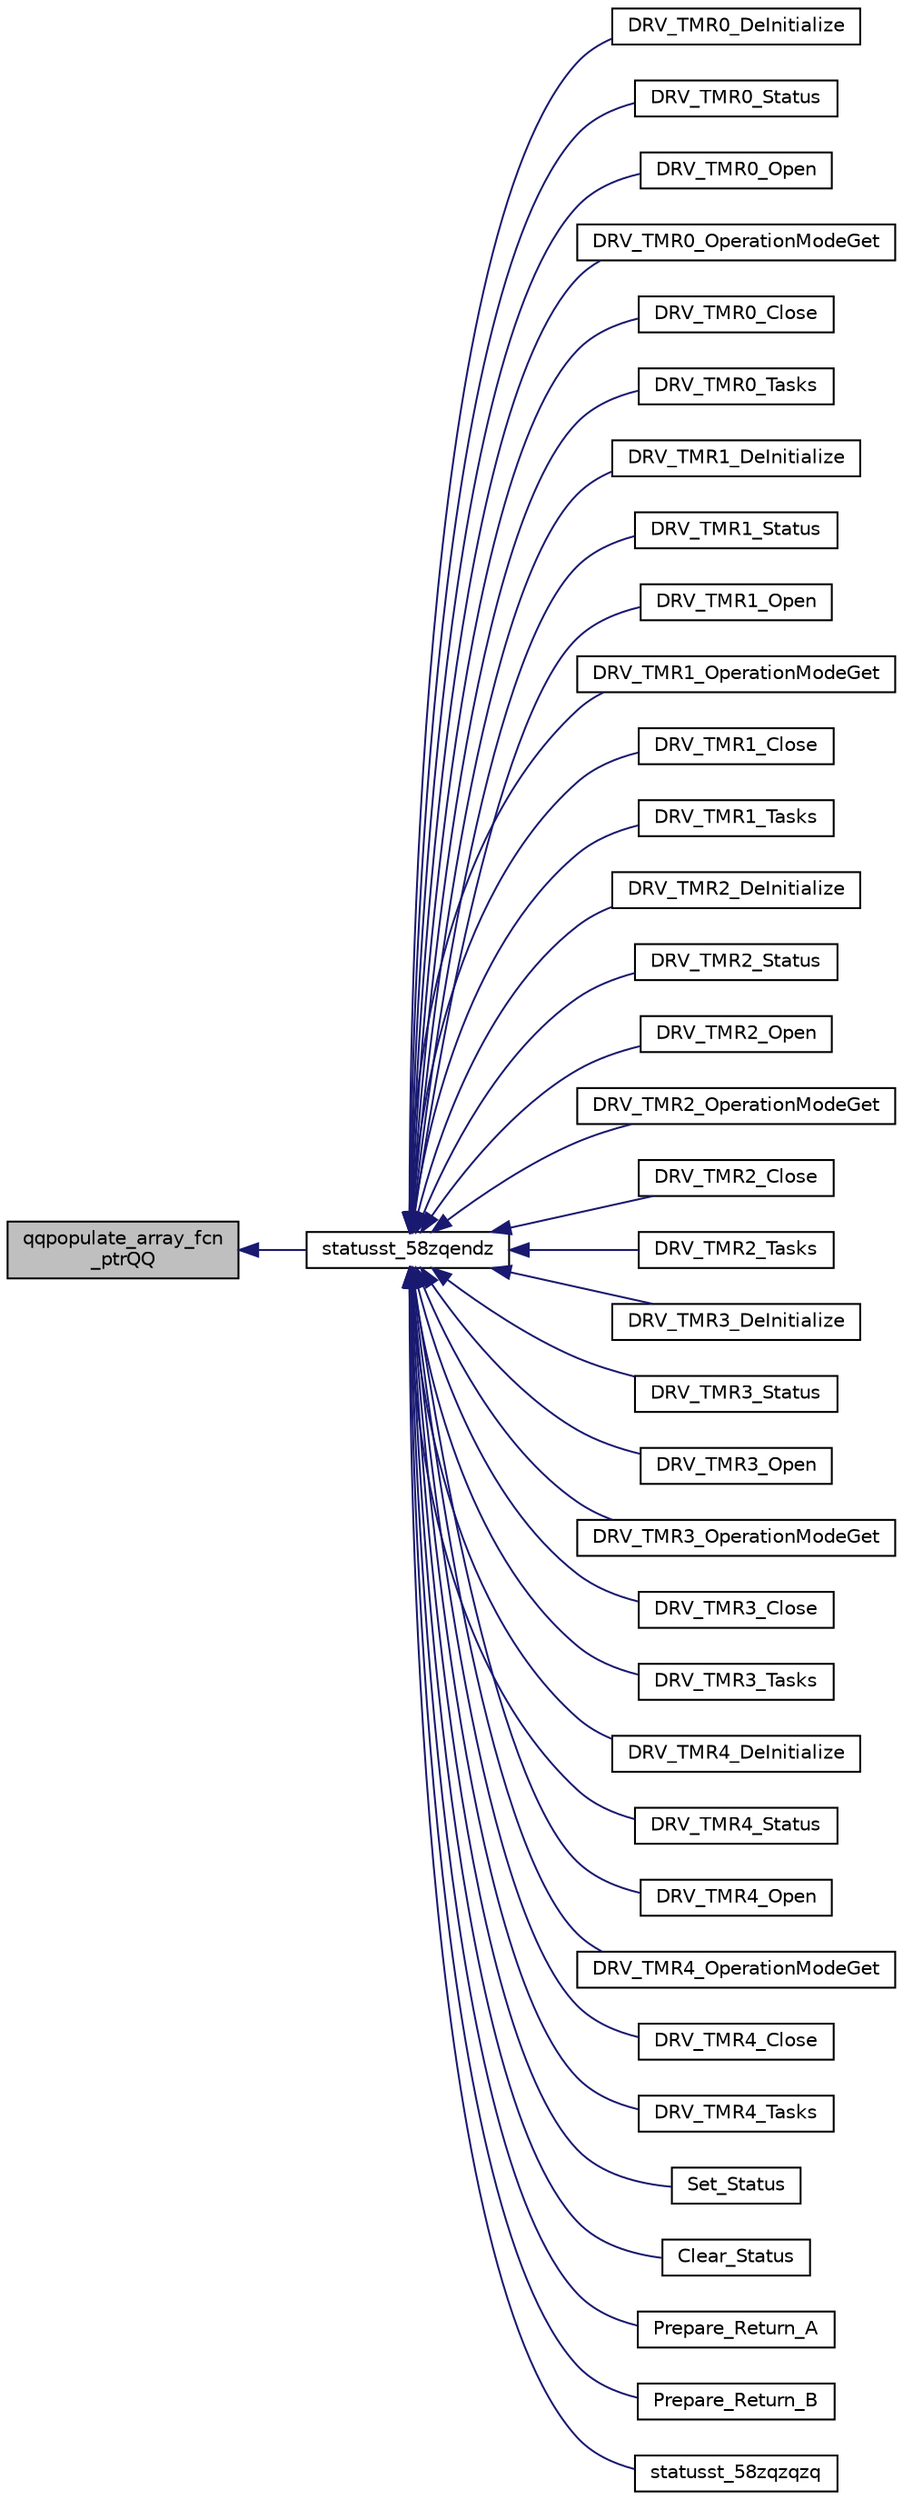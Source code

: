 digraph "qqpopulate_array_fcn_ptrQQ"
{
  edge [fontname="Helvetica",fontsize="10",labelfontname="Helvetica",labelfontsize="10"];
  node [fontname="Helvetica",fontsize="10",shape=record];
  rankdir="LR";
  Node1595 [label="qqpopulate_array_fcn\l_ptrQQ",height=0.2,width=0.4,color="black", fillcolor="grey75", style="filled", fontcolor="black"];
  Node1595 -> Node1596 [dir="back",color="midnightblue",fontsize="10",style="solid",fontname="Helvetica"];
  Node1596 [label="statusst_58zqendz",height=0.2,width=0.4,color="black", fillcolor="white", style="filled",URL="$inszt__statusst_8c.html#ae71c261c91d88b34ca3749d86c15c4f9"];
  Node1596 -> Node1597 [dir="back",color="midnightblue",fontsize="10",style="solid",fontname="Helvetica"];
  Node1597 [label="DRV_TMR0_DeInitialize",height=0.2,width=0.4,color="black", fillcolor="white", style="filled",URL="$inszt__statusst_8c.html#ac35e22ce2277246569aa15a0142f42de"];
  Node1596 -> Node1598 [dir="back",color="midnightblue",fontsize="10",style="solid",fontname="Helvetica"];
  Node1598 [label="DRV_TMR0_Status",height=0.2,width=0.4,color="black", fillcolor="white", style="filled",URL="$inszt__statusst_8c.html#aa0b45abb3787c0b80fba63077983fda6"];
  Node1596 -> Node1599 [dir="back",color="midnightblue",fontsize="10",style="solid",fontname="Helvetica"];
  Node1599 [label="DRV_TMR0_Open",height=0.2,width=0.4,color="black", fillcolor="white", style="filled",URL="$inszt__statusst_8c.html#a6185be0b1acc5308100e9c168c6d9882"];
  Node1596 -> Node1600 [dir="back",color="midnightblue",fontsize="10",style="solid",fontname="Helvetica"];
  Node1600 [label="DRV_TMR0_OperationModeGet",height=0.2,width=0.4,color="black", fillcolor="white", style="filled",URL="$inszt__statusst_8c.html#a75154e72363837310412c5f0f77ca99b"];
  Node1596 -> Node1601 [dir="back",color="midnightblue",fontsize="10",style="solid",fontname="Helvetica"];
  Node1601 [label="DRV_TMR0_Close",height=0.2,width=0.4,color="black", fillcolor="white", style="filled",URL="$inszt__statusst_8c.html#a32eae35a1e64a44969e70c746ec9cdc2"];
  Node1596 -> Node1602 [dir="back",color="midnightblue",fontsize="10",style="solid",fontname="Helvetica"];
  Node1602 [label="DRV_TMR0_Tasks",height=0.2,width=0.4,color="black", fillcolor="white", style="filled",URL="$inszt__statusst_8c.html#a074ed24077060483c762988f726d23e9"];
  Node1596 -> Node1603 [dir="back",color="midnightblue",fontsize="10",style="solid",fontname="Helvetica"];
  Node1603 [label="DRV_TMR1_DeInitialize",height=0.2,width=0.4,color="black", fillcolor="white", style="filled",URL="$inszt__statusst_8c.html#abf7739f5097a1ceff5268ea070a35c9e"];
  Node1596 -> Node1604 [dir="back",color="midnightblue",fontsize="10",style="solid",fontname="Helvetica"];
  Node1604 [label="DRV_TMR1_Status",height=0.2,width=0.4,color="black", fillcolor="white", style="filled",URL="$inszt__statusst_8c.html#af0b509a65d0cc40830845f905e72f383"];
  Node1596 -> Node1605 [dir="back",color="midnightblue",fontsize="10",style="solid",fontname="Helvetica"];
  Node1605 [label="DRV_TMR1_Open",height=0.2,width=0.4,color="black", fillcolor="white", style="filled",URL="$inszt__statusst_8c.html#ac23662f1a2e62aff3d8576b4fb403b5e"];
  Node1596 -> Node1606 [dir="back",color="midnightblue",fontsize="10",style="solid",fontname="Helvetica"];
  Node1606 [label="DRV_TMR1_OperationModeGet",height=0.2,width=0.4,color="black", fillcolor="white", style="filled",URL="$inszt__statusst_8c.html#a2ddcb52c248a14db2f5d3cc2b8396b4d"];
  Node1596 -> Node1607 [dir="back",color="midnightblue",fontsize="10",style="solid",fontname="Helvetica"];
  Node1607 [label="DRV_TMR1_Close",height=0.2,width=0.4,color="black", fillcolor="white", style="filled",URL="$inszt__statusst_8c.html#a6a5cde4bb2a1f040394eff6085aa1d59"];
  Node1596 -> Node1608 [dir="back",color="midnightblue",fontsize="10",style="solid",fontname="Helvetica"];
  Node1608 [label="DRV_TMR1_Tasks",height=0.2,width=0.4,color="black", fillcolor="white", style="filled",URL="$inszt__statusst_8c.html#a0c01e1083b80ad88b2bc0fae758b1f0e"];
  Node1596 -> Node1609 [dir="back",color="midnightblue",fontsize="10",style="solid",fontname="Helvetica"];
  Node1609 [label="DRV_TMR2_DeInitialize",height=0.2,width=0.4,color="black", fillcolor="white", style="filled",URL="$inszt__statusst_8c.html#a0aa800750e31f5d3aea0afcd7faa41fe"];
  Node1596 -> Node1610 [dir="back",color="midnightblue",fontsize="10",style="solid",fontname="Helvetica"];
  Node1610 [label="DRV_TMR2_Status",height=0.2,width=0.4,color="black", fillcolor="white", style="filled",URL="$inszt__statusst_8c.html#ab66021f387d5cbb3e7ab20b7718aa773"];
  Node1596 -> Node1611 [dir="back",color="midnightblue",fontsize="10",style="solid",fontname="Helvetica"];
  Node1611 [label="DRV_TMR2_Open",height=0.2,width=0.4,color="black", fillcolor="white", style="filled",URL="$inszt__statusst_8c.html#ae3ec2e7d926f1dfcf4d5b4ec3f4452b1"];
  Node1596 -> Node1612 [dir="back",color="midnightblue",fontsize="10",style="solid",fontname="Helvetica"];
  Node1612 [label="DRV_TMR2_OperationModeGet",height=0.2,width=0.4,color="black", fillcolor="white", style="filled",URL="$inszt__statusst_8c.html#aaec612bc5ca6823e226aa9e168f0f7e4"];
  Node1596 -> Node1613 [dir="back",color="midnightblue",fontsize="10",style="solid",fontname="Helvetica"];
  Node1613 [label="DRV_TMR2_Close",height=0.2,width=0.4,color="black", fillcolor="white", style="filled",URL="$inszt__statusst_8c.html#a5ad44e5f36f8a566c396331e7c08c15d"];
  Node1596 -> Node1614 [dir="back",color="midnightblue",fontsize="10",style="solid",fontname="Helvetica"];
  Node1614 [label="DRV_TMR2_Tasks",height=0.2,width=0.4,color="black", fillcolor="white", style="filled",URL="$inszt__statusst_8c.html#a4cae103296c260a0cacd0bfbb02abec6"];
  Node1596 -> Node1615 [dir="back",color="midnightblue",fontsize="10",style="solid",fontname="Helvetica"];
  Node1615 [label="DRV_TMR3_DeInitialize",height=0.2,width=0.4,color="black", fillcolor="white", style="filled",URL="$inszt__statusst_8c.html#a51119949a1b0dc2ade9d15cd3eef3cf9"];
  Node1596 -> Node1616 [dir="back",color="midnightblue",fontsize="10",style="solid",fontname="Helvetica"];
  Node1616 [label="DRV_TMR3_Status",height=0.2,width=0.4,color="black", fillcolor="white", style="filled",URL="$inszt__statusst_8c.html#ab337820f2261ee63bfbdbe91f999de92"];
  Node1596 -> Node1617 [dir="back",color="midnightblue",fontsize="10",style="solid",fontname="Helvetica"];
  Node1617 [label="DRV_TMR3_Open",height=0.2,width=0.4,color="black", fillcolor="white", style="filled",URL="$inszt__statusst_8c.html#a14def85d2721c6fe7a0f52e5da985745"];
  Node1596 -> Node1618 [dir="back",color="midnightblue",fontsize="10",style="solid",fontname="Helvetica"];
  Node1618 [label="DRV_TMR3_OperationModeGet",height=0.2,width=0.4,color="black", fillcolor="white", style="filled",URL="$inszt__statusst_8c.html#aba3d374b5742c8fed77fb9c5125906e8"];
  Node1596 -> Node1619 [dir="back",color="midnightblue",fontsize="10",style="solid",fontname="Helvetica"];
  Node1619 [label="DRV_TMR3_Close",height=0.2,width=0.4,color="black", fillcolor="white", style="filled",URL="$inszt__statusst_8c.html#a5dd9fa4b5c96ae83f17ed22952b3526b"];
  Node1596 -> Node1620 [dir="back",color="midnightblue",fontsize="10",style="solid",fontname="Helvetica"];
  Node1620 [label="DRV_TMR3_Tasks",height=0.2,width=0.4,color="black", fillcolor="white", style="filled",URL="$inszt__statusst_8c.html#ac4622292b2dab66f9b5ae9778db08478"];
  Node1596 -> Node1621 [dir="back",color="midnightblue",fontsize="10",style="solid",fontname="Helvetica"];
  Node1621 [label="DRV_TMR4_DeInitialize",height=0.2,width=0.4,color="black", fillcolor="white", style="filled",URL="$inszt__statusst_8c.html#a24315793d9553d184024aea496534bc5"];
  Node1596 -> Node1622 [dir="back",color="midnightblue",fontsize="10",style="solid",fontname="Helvetica"];
  Node1622 [label="DRV_TMR4_Status",height=0.2,width=0.4,color="black", fillcolor="white", style="filled",URL="$inszt__statusst_8c.html#aeb55a9257642cf221bcb641b25033668"];
  Node1596 -> Node1623 [dir="back",color="midnightblue",fontsize="10",style="solid",fontname="Helvetica"];
  Node1623 [label="DRV_TMR4_Open",height=0.2,width=0.4,color="black", fillcolor="white", style="filled",URL="$inszt__statusst_8c.html#a6e2c39c5a9d8b23859be0e673b43b1b9"];
  Node1596 -> Node1624 [dir="back",color="midnightblue",fontsize="10",style="solid",fontname="Helvetica"];
  Node1624 [label="DRV_TMR4_OperationModeGet",height=0.2,width=0.4,color="black", fillcolor="white", style="filled",URL="$inszt__statusst_8c.html#ad47780c4b3a36ef4f64841b0106a751d"];
  Node1596 -> Node1625 [dir="back",color="midnightblue",fontsize="10",style="solid",fontname="Helvetica"];
  Node1625 [label="DRV_TMR4_Close",height=0.2,width=0.4,color="black", fillcolor="white", style="filled",URL="$inszt__statusst_8c.html#abca98245dd4f6348cc96c19911fa2f7f"];
  Node1596 -> Node1626 [dir="back",color="midnightblue",fontsize="10",style="solid",fontname="Helvetica"];
  Node1626 [label="DRV_TMR4_Tasks",height=0.2,width=0.4,color="black", fillcolor="white", style="filled",URL="$inszt__statusst_8c.html#a97a4bb302673812056f8ad54ea70b59e"];
  Node1596 -> Node1627 [dir="back",color="midnightblue",fontsize="10",style="solid",fontname="Helvetica"];
  Node1627 [label="Set_Status",height=0.2,width=0.4,color="black", fillcolor="white", style="filled",URL="$statusst_8h.html#a0fed74420f2d99f6d100fd94494b38f6"];
  Node1596 -> Node1628 [dir="back",color="midnightblue",fontsize="10",style="solid",fontname="Helvetica"];
  Node1628 [label="Clear_Status",height=0.2,width=0.4,color="black", fillcolor="white", style="filled",URL="$statusst_8h.html#a3a9ea2a910b701830e828a9e6d53b636"];
  Node1596 -> Node1629 [dir="back",color="midnightblue",fontsize="10",style="solid",fontname="Helvetica"];
  Node1629 [label="Prepare_Return_A",height=0.2,width=0.4,color="black", fillcolor="white", style="filled",URL="$statusst_8h.html#a0e9c19489da0b2f35029d786831aba98"];
  Node1596 -> Node1630 [dir="back",color="midnightblue",fontsize="10",style="solid",fontname="Helvetica"];
  Node1630 [label="Prepare_Return_B",height=0.2,width=0.4,color="black", fillcolor="white", style="filled",URL="$statusst_8h.html#ab840ab8e52cac36008d83ff62f7124ca"];
  Node1596 -> Node1631 [dir="back",color="midnightblue",fontsize="10",style="solid",fontname="Helvetica"];
  Node1631 [label="statusst_58zqzqzq",height=0.2,width=0.4,color="black", fillcolor="white", style="filled",URL="$inszt__statusst_8c.html#ad7bcc43f16eaecd0736274e03fedd036"];
}
